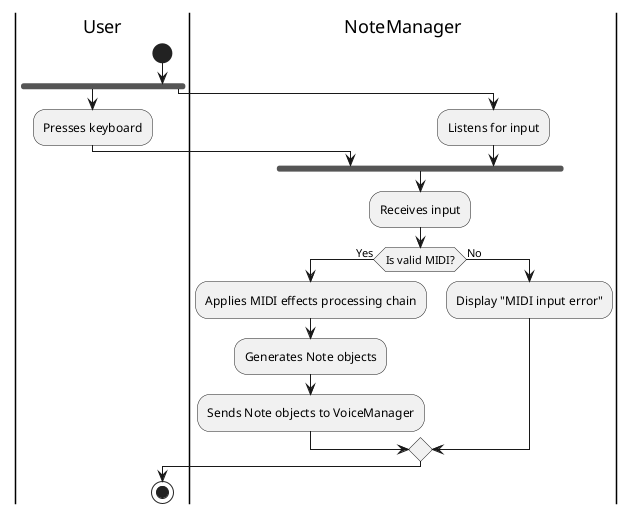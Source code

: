 @startuml

|User|
start
fork
:Presses keyboard;

|NoteManager|
fork again
    :Listens for input;
end fork
:Receives input;
if (Is valid MIDI?) then (Yes)
    :Applies MIDI effects processing chain;
    :Generates Note objects;
    :Sends Note objects to VoiceManager;
else (No)
    :Display "MIDI input error";
endif

|User|
stop

@enduml